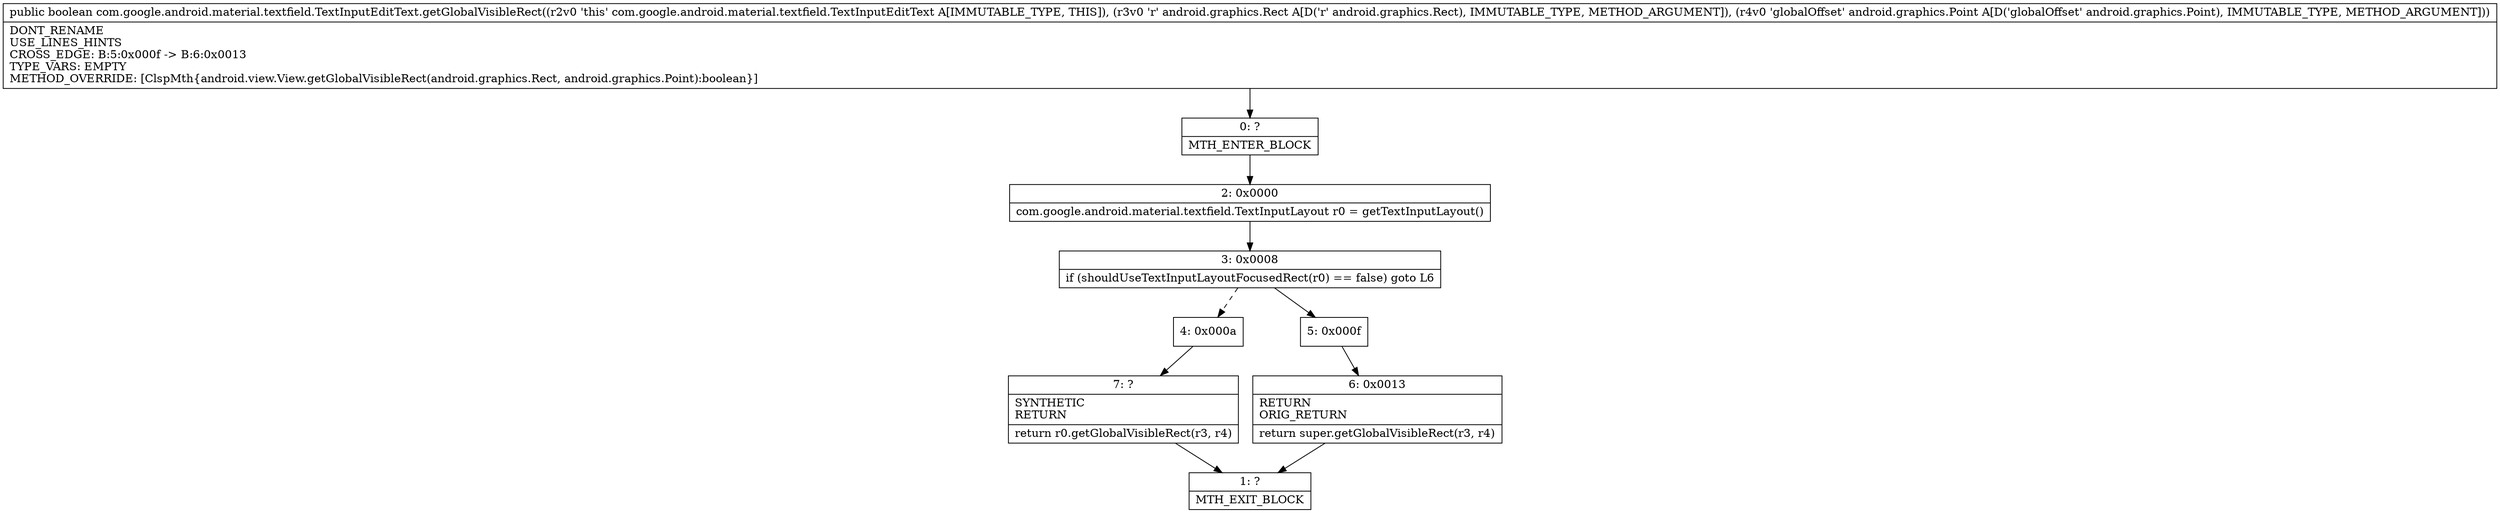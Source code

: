 digraph "CFG forcom.google.android.material.textfield.TextInputEditText.getGlobalVisibleRect(Landroid\/graphics\/Rect;Landroid\/graphics\/Point;)Z" {
Node_0 [shape=record,label="{0\:\ ?|MTH_ENTER_BLOCK\l}"];
Node_2 [shape=record,label="{2\:\ 0x0000|com.google.android.material.textfield.TextInputLayout r0 = getTextInputLayout()\l}"];
Node_3 [shape=record,label="{3\:\ 0x0008|if (shouldUseTextInputLayoutFocusedRect(r0) == false) goto L6\l}"];
Node_4 [shape=record,label="{4\:\ 0x000a}"];
Node_7 [shape=record,label="{7\:\ ?|SYNTHETIC\lRETURN\l|return r0.getGlobalVisibleRect(r3, r4)\l}"];
Node_1 [shape=record,label="{1\:\ ?|MTH_EXIT_BLOCK\l}"];
Node_5 [shape=record,label="{5\:\ 0x000f}"];
Node_6 [shape=record,label="{6\:\ 0x0013|RETURN\lORIG_RETURN\l|return super.getGlobalVisibleRect(r3, r4)\l}"];
MethodNode[shape=record,label="{public boolean com.google.android.material.textfield.TextInputEditText.getGlobalVisibleRect((r2v0 'this' com.google.android.material.textfield.TextInputEditText A[IMMUTABLE_TYPE, THIS]), (r3v0 'r' android.graphics.Rect A[D('r' android.graphics.Rect), IMMUTABLE_TYPE, METHOD_ARGUMENT]), (r4v0 'globalOffset' android.graphics.Point A[D('globalOffset' android.graphics.Point), IMMUTABLE_TYPE, METHOD_ARGUMENT]))  | DONT_RENAME\lUSE_LINES_HINTS\lCROSS_EDGE: B:5:0x000f \-\> B:6:0x0013\lTYPE_VARS: EMPTY\lMETHOD_OVERRIDE: [ClspMth\{android.view.View.getGlobalVisibleRect(android.graphics.Rect, android.graphics.Point):boolean\}]\l}"];
MethodNode -> Node_0;Node_0 -> Node_2;
Node_2 -> Node_3;
Node_3 -> Node_4[style=dashed];
Node_3 -> Node_5;
Node_4 -> Node_7;
Node_7 -> Node_1;
Node_5 -> Node_6;
Node_6 -> Node_1;
}


